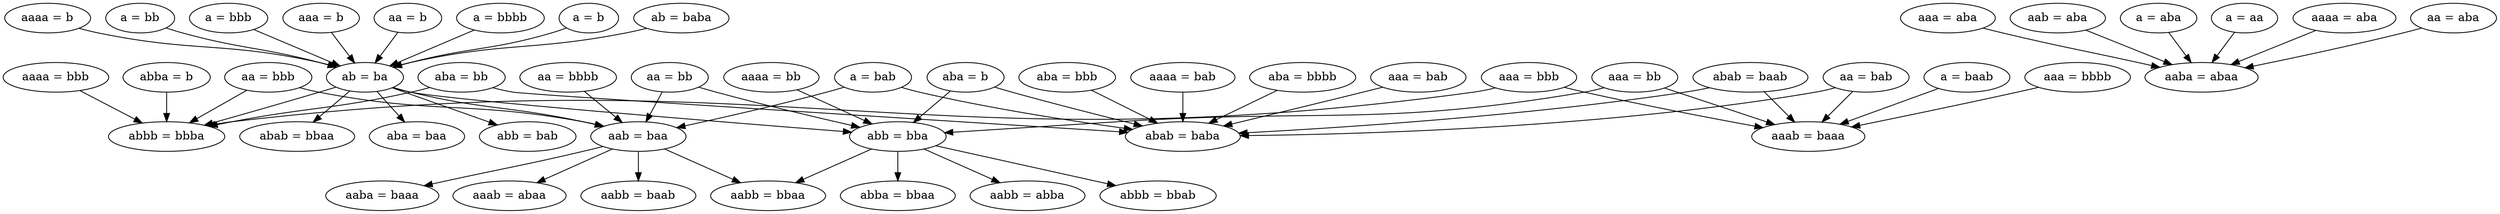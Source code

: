 digraph finite_state_machine {
	rankdir=TB;
	node [shape = ellipse];
	"aa = bbb" -> "abbb = bbba"
	"aa = bbb" -> "aab = baa"
	"aaaa = bbb" -> "abbb = bbba"
	"aaaa = b" -> "ab = ba"
	"aaa = bbb" -> "abbb = bbba"
	"aaa = bbb" -> "aaab = baaa"
	"aab = baa" -> "aabb = bbaa"
	"aab = baa" -> "aabb = baab"
	"aab = baa" -> "aaba = baaa"
	"aab = baa" -> "aaab = abaa"
	"abab = baab" -> "abab = baba"
	"abab = baab" -> "aaab = baaa"
	"aba = bb" -> "abbb = bbba"
	"aba = bb" -> "abab = baba"
	"a = baab" -> "aaab = baaa"
	"a = bab" -> "abab = baba"
	"a = bab" -> "aab = baa"
	"a = bb" -> "ab = ba"
	"abb = bba" -> "abbb = bbab"
	"abb = bba" -> "abba = bbaa"
	"abb = bba" -> "aabb = bbaa"
	"abb = bba" -> "aabb = abba"
	"aba = bbb" -> "abab = baba"
	"a = bbb" -> "ab = ba"
	"aaa = b" -> "ab = ba"
	"aaa = aba" -> "aaba = abaa"
	"aa = b" -> "ab = ba"
	"abba = b" -> "abbb = bbba"
	"aaaa = bab" -> "abab = baba"
	"aa = bb" -> "abb = bba"
	"aa = bb" -> "aab = baa"
	"aba = b" -> "abb = bba"
	"aba = b" -> "abab = baba"
	"aaaa = bb" -> "abb = bba"
	"aab = aba" -> "aaba = abaa"
	"a = bbbb" -> "ab = ba"
	"aba = bbbb" -> "abab = baba"
	"a = aba" -> "aaba = abaa"
	"aaa = bbbb" -> "aaab = baaa"
	"ab = ba" -> "abbb = bbba"
	"ab = ba" -> "abb = bba"
	"ab = ba" -> "abb = bab"
	"ab = ba" -> "abab = bbaa"
	"ab = ba" -> "aba = baa"
	"ab = ba" -> "aab = baa"
	"aaa = bb" -> "abb = bba"
	"aaa = bb" -> "aaab = baaa"
	"aa = bab" -> "abab = baba"
	"aa = bab" -> "aaab = baaa"
	"a = aa" -> "aaba = abaa"
	"a = b" -> "ab = ba"
	"aaaa = aba" -> "aaba = abaa"
	"aa = aba" -> "aaba = abaa"
	"ab = baba" -> "ab = ba"
	"aaa = bab" -> "abab = baba"
	"aa = bbbb" -> "aab = baa"
}